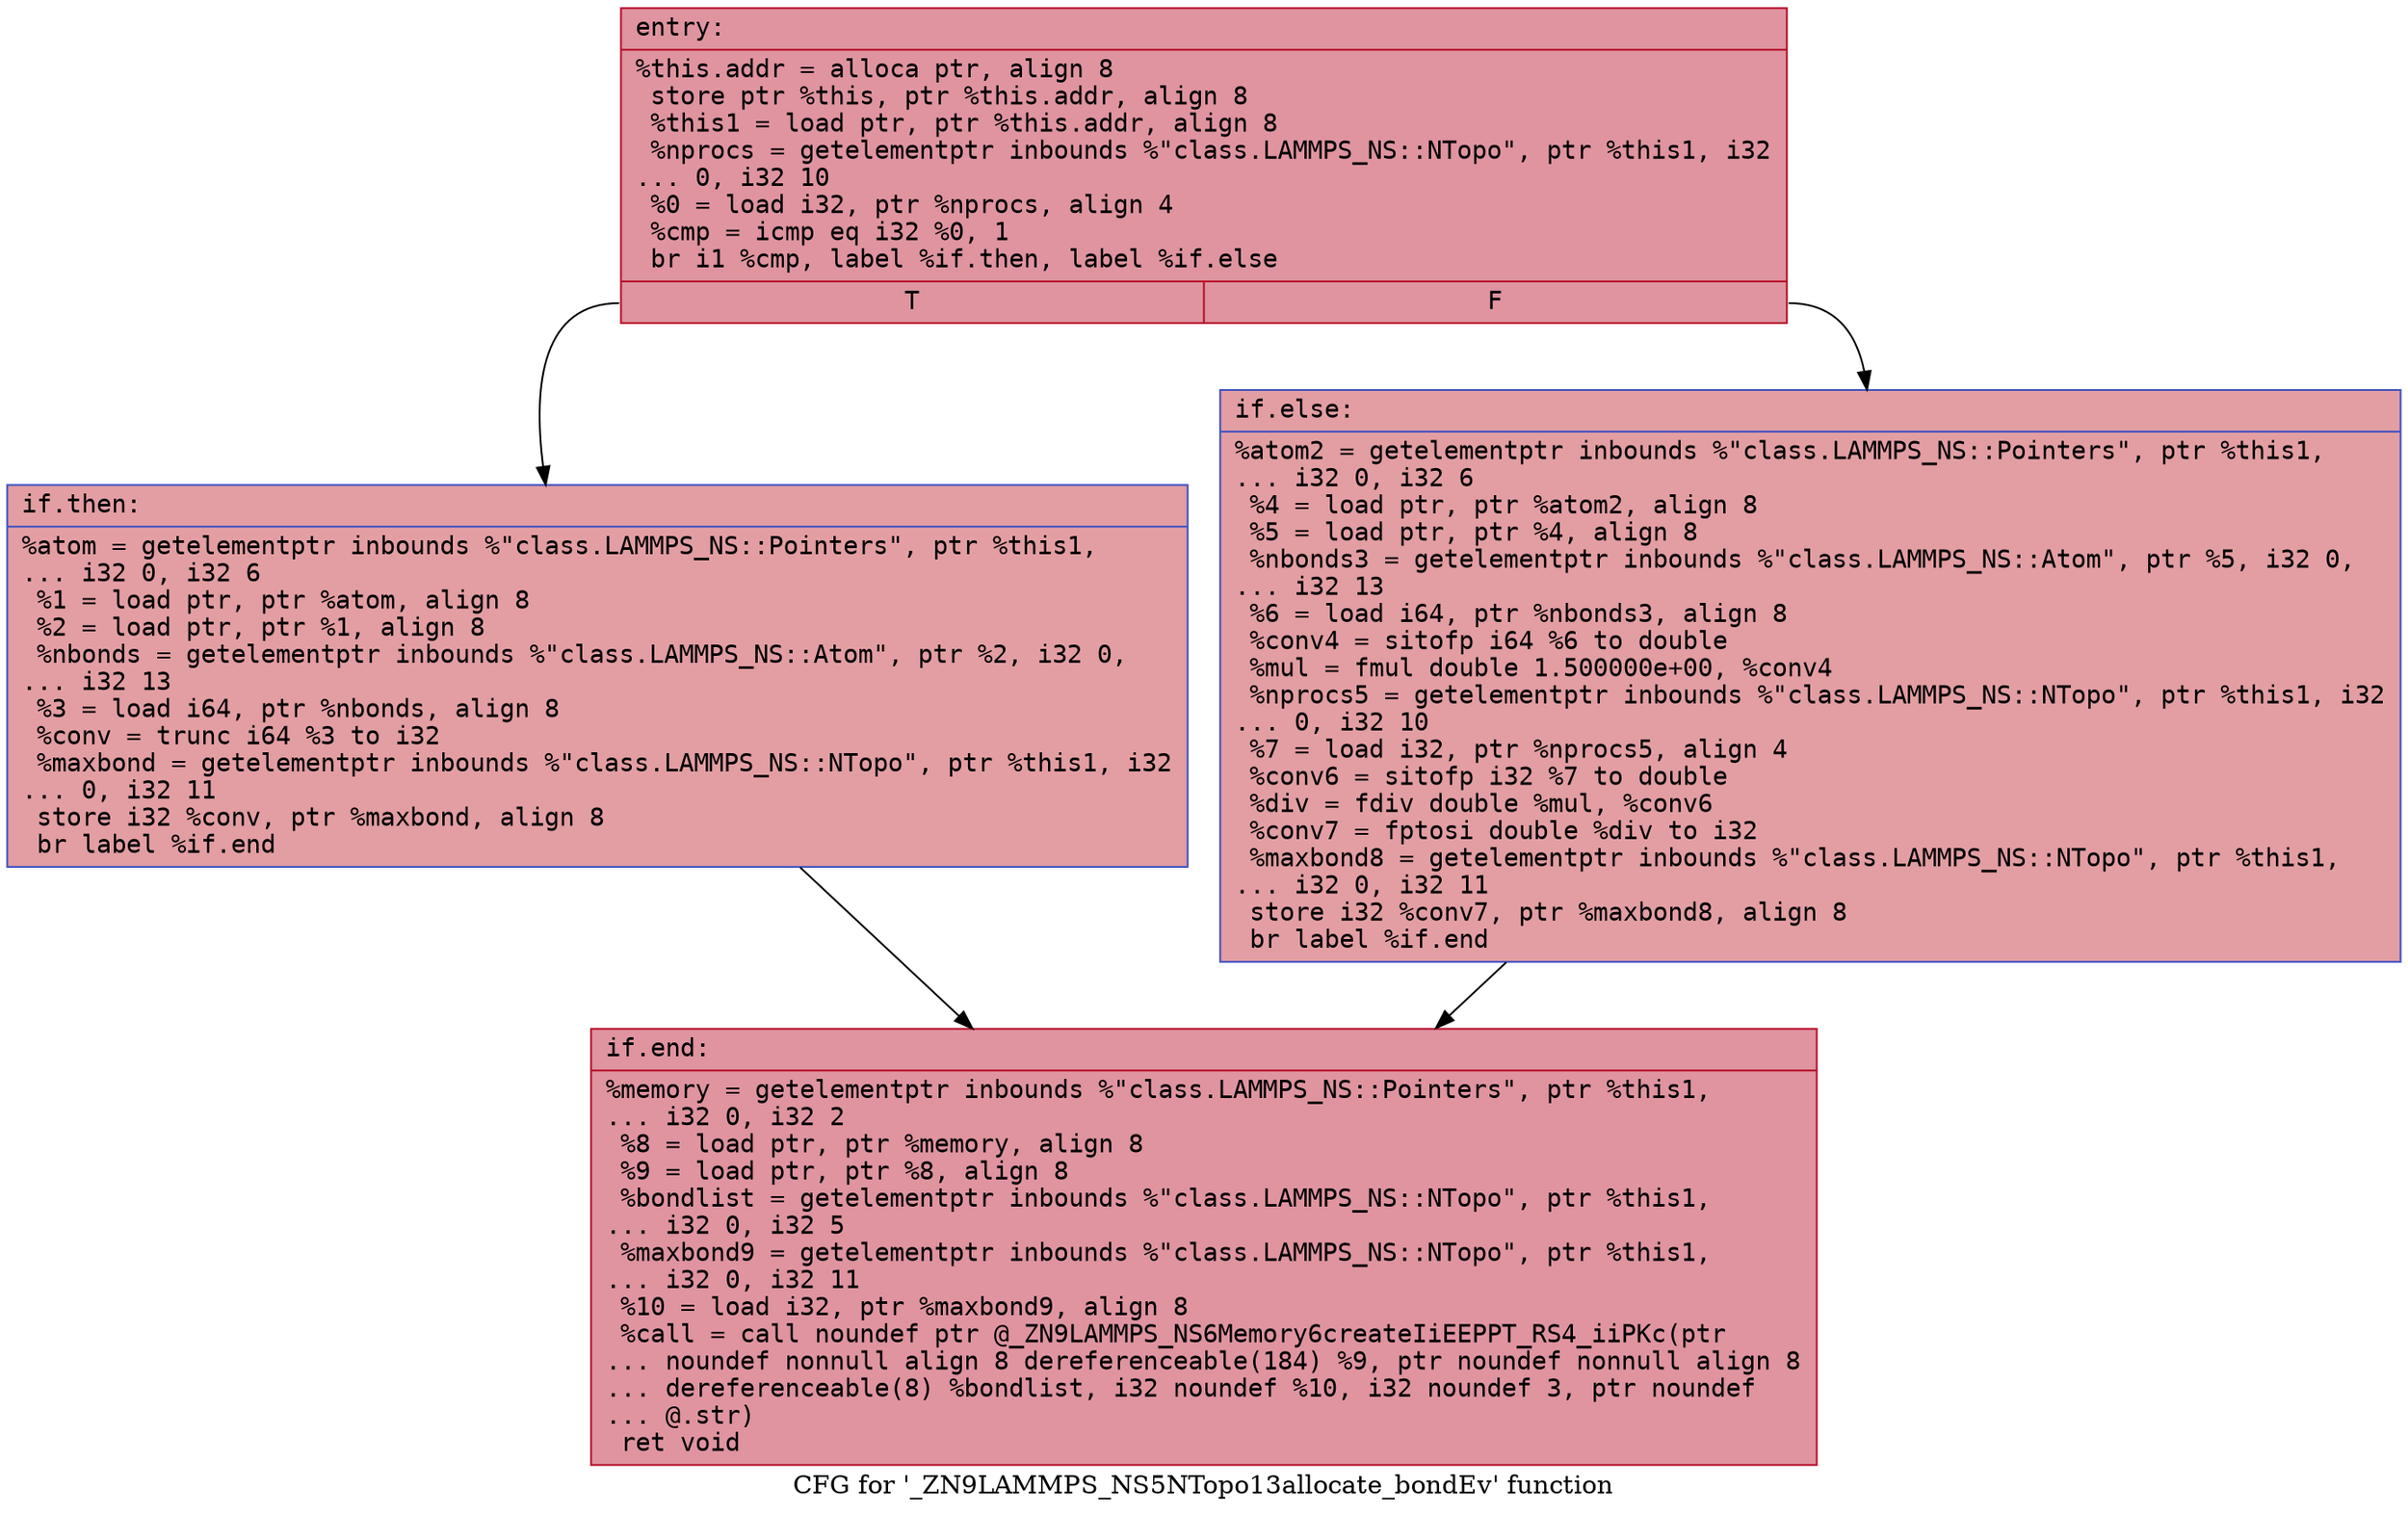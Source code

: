 digraph "CFG for '_ZN9LAMMPS_NS5NTopo13allocate_bondEv' function" {
	label="CFG for '_ZN9LAMMPS_NS5NTopo13allocate_bondEv' function";

	Node0x55bd140b4030 [shape=record,color="#b70d28ff", style=filled, fillcolor="#b70d2870" fontname="Courier",label="{entry:\l|  %this.addr = alloca ptr, align 8\l  store ptr %this, ptr %this.addr, align 8\l  %this1 = load ptr, ptr %this.addr, align 8\l  %nprocs = getelementptr inbounds %\"class.LAMMPS_NS::NTopo\", ptr %this1, i32\l... 0, i32 10\l  %0 = load i32, ptr %nprocs, align 4\l  %cmp = icmp eq i32 %0, 1\l  br i1 %cmp, label %if.then, label %if.else\l|{<s0>T|<s1>F}}"];
	Node0x55bd140b4030:s0 -> Node0x55bd140b43b0[tooltip="entry -> if.then\nProbability 50.00%" ];
	Node0x55bd140b4030:s1 -> Node0x55bd140b4420[tooltip="entry -> if.else\nProbability 50.00%" ];
	Node0x55bd140b43b0 [shape=record,color="#3d50c3ff", style=filled, fillcolor="#be242e70" fontname="Courier",label="{if.then:\l|  %atom = getelementptr inbounds %\"class.LAMMPS_NS::Pointers\", ptr %this1,\l... i32 0, i32 6\l  %1 = load ptr, ptr %atom, align 8\l  %2 = load ptr, ptr %1, align 8\l  %nbonds = getelementptr inbounds %\"class.LAMMPS_NS::Atom\", ptr %2, i32 0,\l... i32 13\l  %3 = load i64, ptr %nbonds, align 8\l  %conv = trunc i64 %3 to i32\l  %maxbond = getelementptr inbounds %\"class.LAMMPS_NS::NTopo\", ptr %this1, i32\l... 0, i32 11\l  store i32 %conv, ptr %maxbond, align 8\l  br label %if.end\l}"];
	Node0x55bd140b43b0 -> Node0x55bd140b4a90[tooltip="if.then -> if.end\nProbability 100.00%" ];
	Node0x55bd140b4420 [shape=record,color="#3d50c3ff", style=filled, fillcolor="#be242e70" fontname="Courier",label="{if.else:\l|  %atom2 = getelementptr inbounds %\"class.LAMMPS_NS::Pointers\", ptr %this1,\l... i32 0, i32 6\l  %4 = load ptr, ptr %atom2, align 8\l  %5 = load ptr, ptr %4, align 8\l  %nbonds3 = getelementptr inbounds %\"class.LAMMPS_NS::Atom\", ptr %5, i32 0,\l... i32 13\l  %6 = load i64, ptr %nbonds3, align 8\l  %conv4 = sitofp i64 %6 to double\l  %mul = fmul double 1.500000e+00, %conv4\l  %nprocs5 = getelementptr inbounds %\"class.LAMMPS_NS::NTopo\", ptr %this1, i32\l... 0, i32 10\l  %7 = load i32, ptr %nprocs5, align 4\l  %conv6 = sitofp i32 %7 to double\l  %div = fdiv double %mul, %conv6\l  %conv7 = fptosi double %div to i32\l  %maxbond8 = getelementptr inbounds %\"class.LAMMPS_NS::NTopo\", ptr %this1,\l... i32 0, i32 11\l  store i32 %conv7, ptr %maxbond8, align 8\l  br label %if.end\l}"];
	Node0x55bd140b4420 -> Node0x55bd140b4a90[tooltip="if.else -> if.end\nProbability 100.00%" ];
	Node0x55bd140b4a90 [shape=record,color="#b70d28ff", style=filled, fillcolor="#b70d2870" fontname="Courier",label="{if.end:\l|  %memory = getelementptr inbounds %\"class.LAMMPS_NS::Pointers\", ptr %this1,\l... i32 0, i32 2\l  %8 = load ptr, ptr %memory, align 8\l  %9 = load ptr, ptr %8, align 8\l  %bondlist = getelementptr inbounds %\"class.LAMMPS_NS::NTopo\", ptr %this1,\l... i32 0, i32 5\l  %maxbond9 = getelementptr inbounds %\"class.LAMMPS_NS::NTopo\", ptr %this1,\l... i32 0, i32 11\l  %10 = load i32, ptr %maxbond9, align 8\l  %call = call noundef ptr @_ZN9LAMMPS_NS6Memory6createIiEEPPT_RS4_iiPKc(ptr\l... noundef nonnull align 8 dereferenceable(184) %9, ptr noundef nonnull align 8\l... dereferenceable(8) %bondlist, i32 noundef %10, i32 noundef 3, ptr noundef\l... @.str)\l  ret void\l}"];
}
